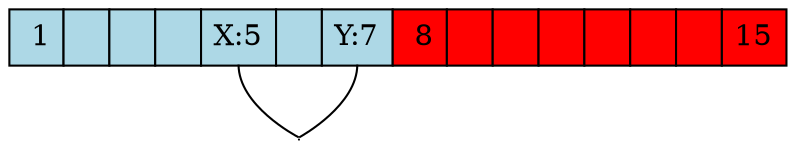 graph bar3 {
    nodesep=0;
    a[shape=plain];
    b[shape=point height=0]
    a[
        label=< <TABLE CELLBORDER="1" BORDER="0" CELLSPACING="0" CELLPADDING="5">
            <tr>
                <td PORT="1" bgcolor="lightblue"> 1</td>
                <td PORT="2" bgcolor="lightblue">  </td>
                <td PORT="3" bgcolor="lightblue">  </td>
                <td PORT="4" bgcolor="lightblue">  </td>
                <td PORT="5" bgcolor="lightblue">X:5</td>
                <td PORT="6" bgcolor="lightblue">  </td>
                <td PORT="7" bgcolor="lightblue">Y:7</td>
                <td PORT="8" bgcolor="red"> 8</td>
                <td PORT="9" bgcolor="red">  </td>
                <td PORT="10" bgcolor="red">  </td>
                <td PORT="11" bgcolor="red">  </td>
                <td PORT="12" bgcolor="red">  </td>
                <td PORT="13" bgcolor="red">  </td>
                <td PORT="14" bgcolor="red">  </td>
                <td PORT="15" bgcolor="red">15</td>
            </tr>
        </TABLE> >
    ]
    b--a:6[style=invis];
    a:5:s--b--a:7:s[constraint=true];
}
